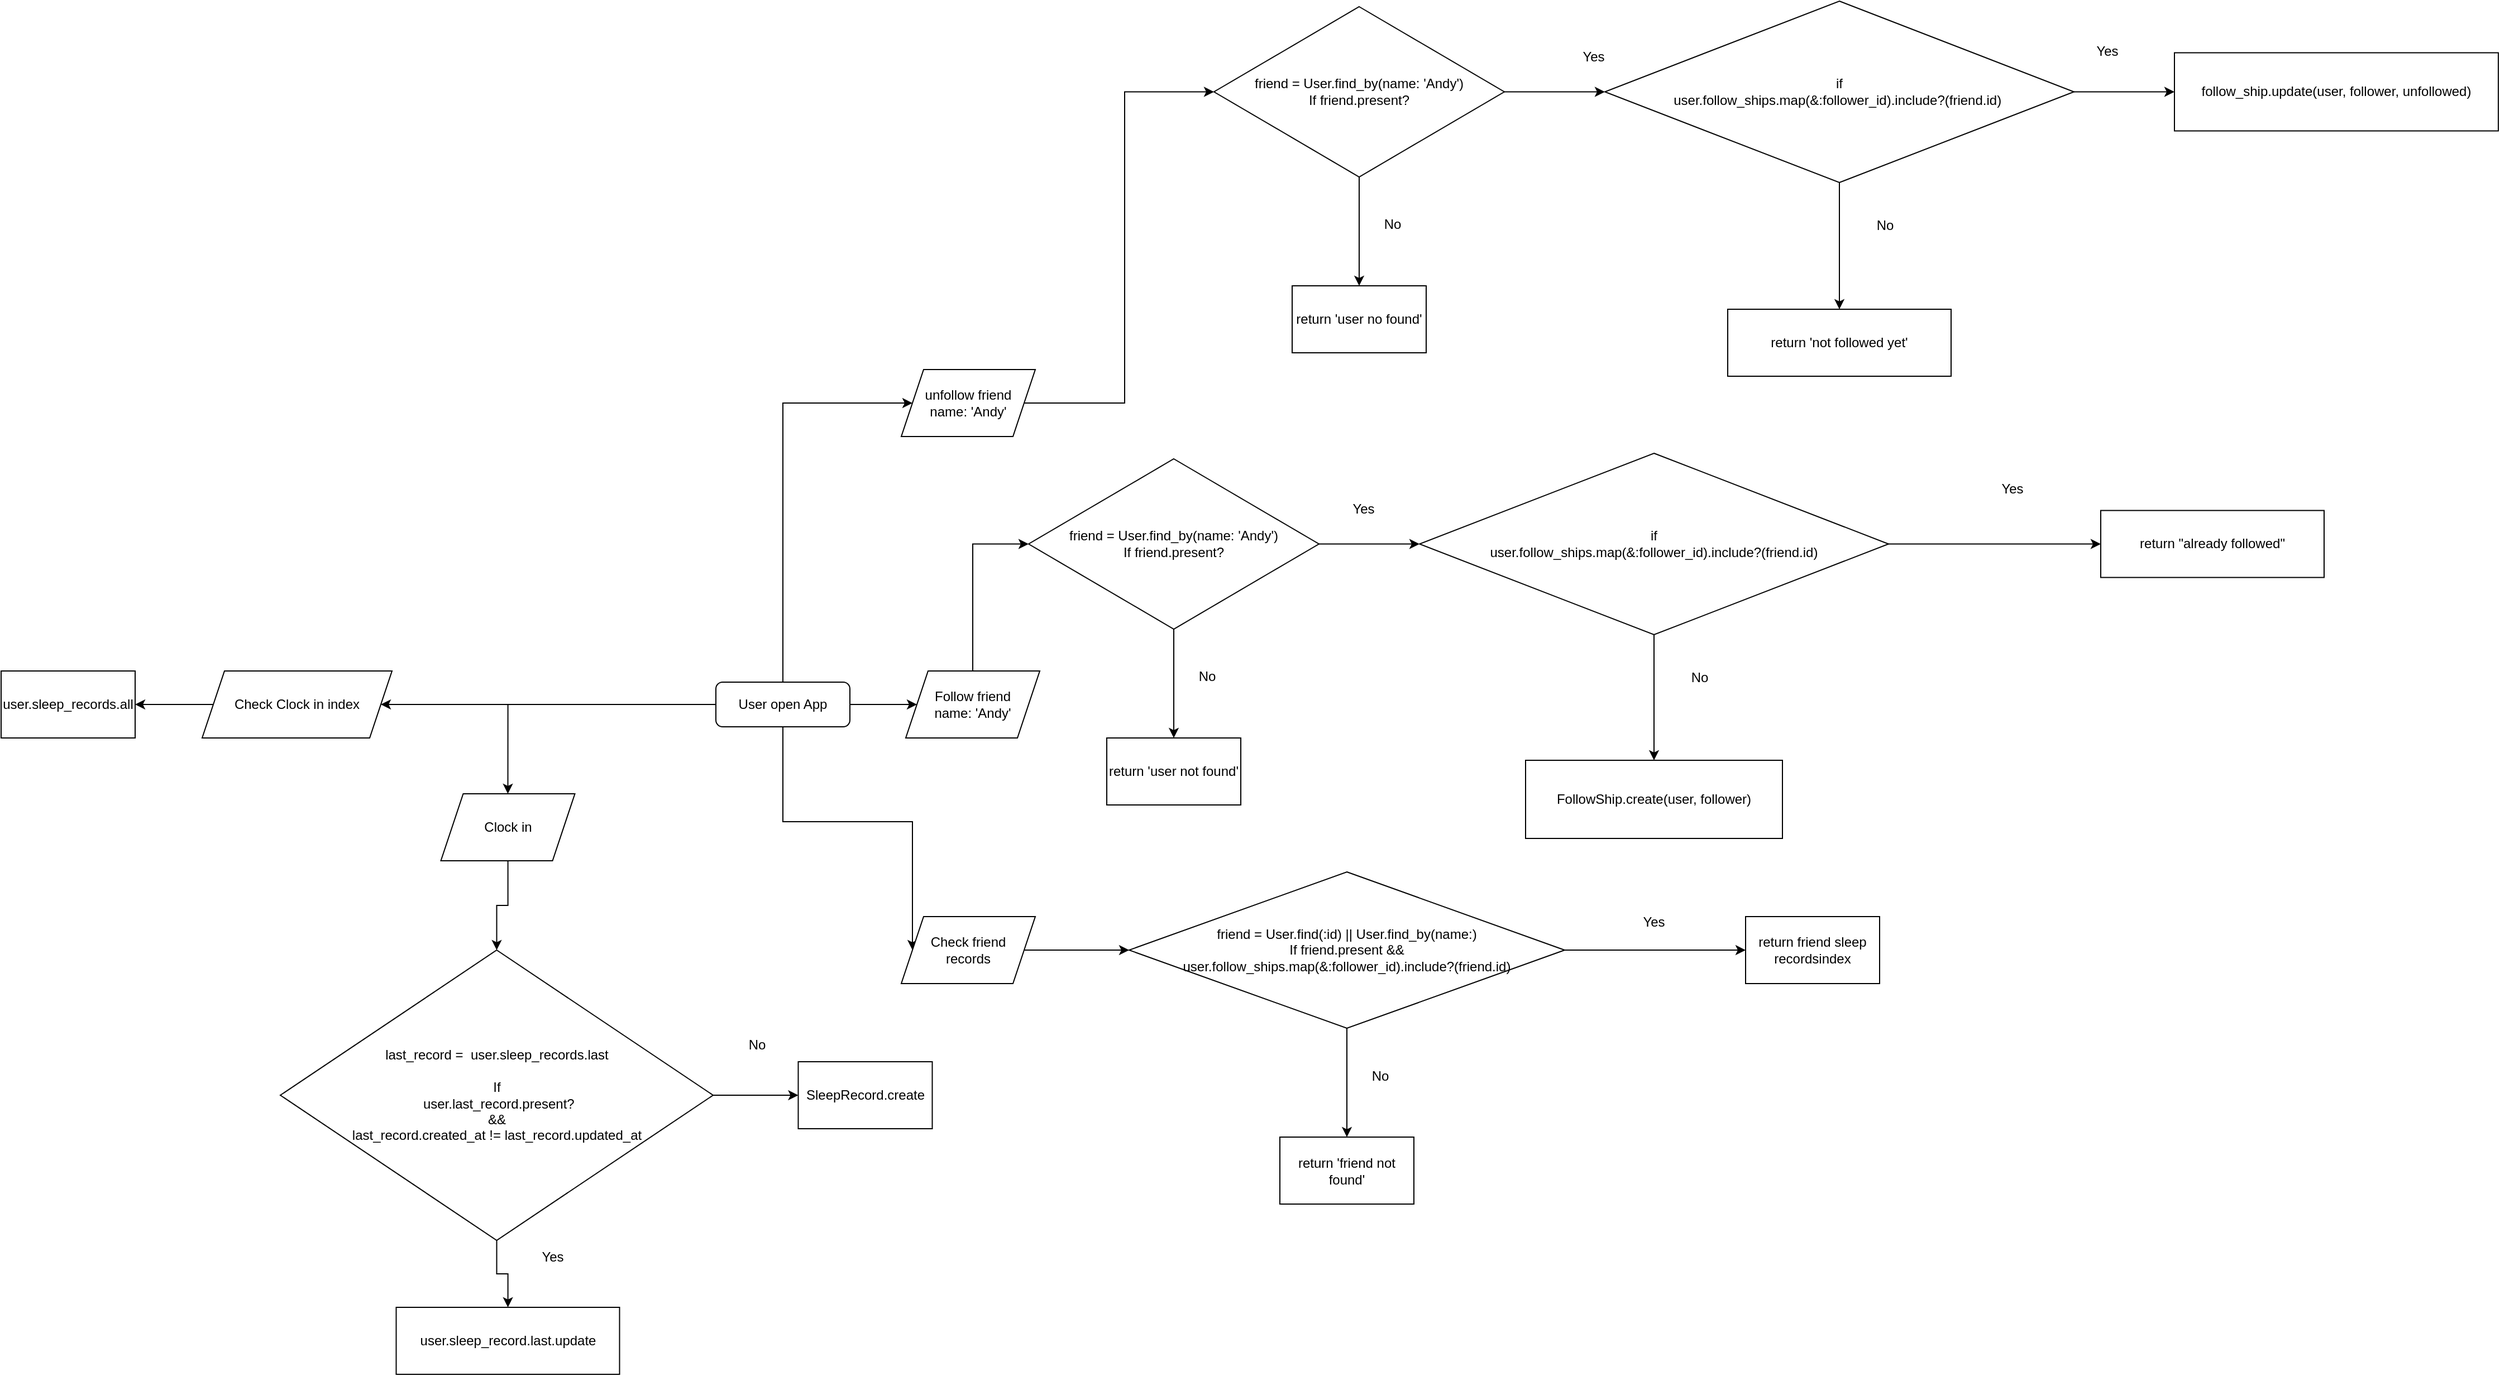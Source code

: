 <mxfile version="17.1.3" type="github">
  <diagram id="bRs48wQKyAXxtzH28FtH" name="Page-1">
    <mxGraphModel dx="2728" dy="2321" grid="1" gridSize="10" guides="1" tooltips="1" connect="1" arrows="1" fold="1" page="1" pageScale="1" pageWidth="827" pageHeight="1169" math="0" shadow="0">
      <root>
        <mxCell id="0" />
        <mxCell id="1" parent="0" />
        <mxCell id="Z1Fzheb-58GHqpxP_FSt-1" value="" style="edgeStyle=orthogonalEdgeStyle;rounded=0;orthogonalLoop=1;jettySize=auto;html=1;entryX=0.5;entryY=0;entryDx=0;entryDy=0;" edge="1" parent="1" source="Z1Fzheb-58GHqpxP_FSt-5" target="Z1Fzheb-58GHqpxP_FSt-7">
          <mxGeometry relative="1" as="geometry">
            <mxPoint x="-70" y="320" as="targetPoint" />
          </mxGeometry>
        </mxCell>
        <mxCell id="Z1Fzheb-58GHqpxP_FSt-2" style="edgeStyle=orthogonalEdgeStyle;rounded=0;orthogonalLoop=1;jettySize=auto;html=1;exitX=0;exitY=0.5;exitDx=0;exitDy=0;" edge="1" parent="1" source="Z1Fzheb-58GHqpxP_FSt-5" target="Z1Fzheb-58GHqpxP_FSt-15">
          <mxGeometry relative="1" as="geometry">
            <mxPoint x="-140" y="230" as="sourcePoint" />
          </mxGeometry>
        </mxCell>
        <mxCell id="Z1Fzheb-58GHqpxP_FSt-3" style="edgeStyle=orthogonalEdgeStyle;rounded=0;orthogonalLoop=1;jettySize=auto;html=1;entryX=0;entryY=0.5;entryDx=0;entryDy=0;" edge="1" parent="1" source="Z1Fzheb-58GHqpxP_FSt-5" target="Z1Fzheb-58GHqpxP_FSt-18">
          <mxGeometry relative="1" as="geometry" />
        </mxCell>
        <mxCell id="Z1Fzheb-58GHqpxP_FSt-4" style="edgeStyle=orthogonalEdgeStyle;rounded=0;orthogonalLoop=1;jettySize=auto;html=1;exitX=0.5;exitY=0;exitDx=0;exitDy=0;entryX=0;entryY=0.5;entryDx=0;entryDy=0;" edge="1" parent="1" source="Z1Fzheb-58GHqpxP_FSt-5" target="Z1Fzheb-58GHqpxP_FSt-34">
          <mxGeometry relative="1" as="geometry">
            <Array as="points">
              <mxPoint x="-70" y="-40" />
            </Array>
          </mxGeometry>
        </mxCell>
        <mxCell id="Z1Fzheb-58GHqpxP_FSt-49" style="edgeStyle=orthogonalEdgeStyle;rounded=0;orthogonalLoop=1;jettySize=auto;html=1;entryX=0;entryY=0.5;entryDx=0;entryDy=0;exitX=0.5;exitY=1;exitDx=0;exitDy=0;" edge="1" parent="1" source="Z1Fzheb-58GHqpxP_FSt-5" target="Z1Fzheb-58GHqpxP_FSt-48">
          <mxGeometry relative="1" as="geometry" />
        </mxCell>
        <mxCell id="Z1Fzheb-58GHqpxP_FSt-5" value="User open App" style="rounded=1;whiteSpace=wrap;html=1;fontSize=12;glass=0;strokeWidth=1;shadow=0;" vertex="1" parent="1">
          <mxGeometry x="-130" y="210" width="120" height="40" as="geometry" />
        </mxCell>
        <mxCell id="Z1Fzheb-58GHqpxP_FSt-6" value="" style="edgeStyle=orthogonalEdgeStyle;rounded=0;orthogonalLoop=1;jettySize=auto;html=1;" edge="1" parent="1" source="Z1Fzheb-58GHqpxP_FSt-7" target="Z1Fzheb-58GHqpxP_FSt-10">
          <mxGeometry relative="1" as="geometry" />
        </mxCell>
        <mxCell id="Z1Fzheb-58GHqpxP_FSt-7" value="Clock in" style="shape=parallelogram;perimeter=parallelogramPerimeter;whiteSpace=wrap;html=1;fixedSize=1;" vertex="1" parent="1">
          <mxGeometry x="-376.25" y="310" width="120" height="60" as="geometry" />
        </mxCell>
        <mxCell id="Z1Fzheb-58GHqpxP_FSt-8" value="" style="edgeStyle=orthogonalEdgeStyle;rounded=0;orthogonalLoop=1;jettySize=auto;html=1;" edge="1" parent="1" source="Z1Fzheb-58GHqpxP_FSt-10" target="Z1Fzheb-58GHqpxP_FSt-11">
          <mxGeometry relative="1" as="geometry" />
        </mxCell>
        <mxCell id="Z1Fzheb-58GHqpxP_FSt-9" value="" style="edgeStyle=orthogonalEdgeStyle;rounded=0;orthogonalLoop=1;jettySize=auto;html=1;" edge="1" parent="1" source="Z1Fzheb-58GHqpxP_FSt-10" target="Z1Fzheb-58GHqpxP_FSt-13">
          <mxGeometry relative="1" as="geometry" />
        </mxCell>
        <mxCell id="Z1Fzheb-58GHqpxP_FSt-10" value="last_record =&amp;nbsp;&amp;nbsp;user.sleep_records.last&lt;br&gt;&lt;br&gt;If&lt;br&gt;&amp;nbsp;user.last_record.present?&lt;br&gt;&amp;amp;&amp;amp;&lt;br&gt;last_record.created_at != last_record.updated_at" style="rhombus;whiteSpace=wrap;html=1;align=center;" vertex="1" parent="1">
          <mxGeometry x="-520" y="450" width="387.5" height="260" as="geometry" />
        </mxCell>
        <mxCell id="Z1Fzheb-58GHqpxP_FSt-11" value="SleepRecord.create" style="whiteSpace=wrap;html=1;" vertex="1" parent="1">
          <mxGeometry x="-56.25" y="550" width="120" height="60" as="geometry" />
        </mxCell>
        <mxCell id="Z1Fzheb-58GHqpxP_FSt-12" value="No" style="text;html=1;strokeColor=none;fillColor=none;align=center;verticalAlign=middle;whiteSpace=wrap;rounded=0;" vertex="1" parent="1">
          <mxGeometry x="-122.75" y="520" width="60" height="30" as="geometry" />
        </mxCell>
        <mxCell id="Z1Fzheb-58GHqpxP_FSt-13" value="user.sleep_record.last.update" style="whiteSpace=wrap;html=1;" vertex="1" parent="1">
          <mxGeometry x="-416.25" y="770" width="200" height="60" as="geometry" />
        </mxCell>
        <mxCell id="Z1Fzheb-58GHqpxP_FSt-14" value="" style="edgeStyle=orthogonalEdgeStyle;rounded=0;orthogonalLoop=1;jettySize=auto;html=1;" edge="1" parent="1" source="Z1Fzheb-58GHqpxP_FSt-15" target="Z1Fzheb-58GHqpxP_FSt-16">
          <mxGeometry relative="1" as="geometry" />
        </mxCell>
        <mxCell id="Z1Fzheb-58GHqpxP_FSt-15" value="Check Clock in index" style="shape=parallelogram;perimeter=parallelogramPerimeter;whiteSpace=wrap;html=1;fixedSize=1;" vertex="1" parent="1">
          <mxGeometry x="-590" y="200" width="170" height="60" as="geometry" />
        </mxCell>
        <mxCell id="Z1Fzheb-58GHqpxP_FSt-16" value="user.sleep_records.all" style="whiteSpace=wrap;html=1;" vertex="1" parent="1">
          <mxGeometry x="-770" y="200" width="120" height="60" as="geometry" />
        </mxCell>
        <mxCell id="Z1Fzheb-58GHqpxP_FSt-17" value="" style="edgeStyle=orthogonalEdgeStyle;rounded=0;orthogonalLoop=1;jettySize=auto;html=1;entryX=0;entryY=0.5;entryDx=0;entryDy=0;" edge="1" parent="1" source="Z1Fzheb-58GHqpxP_FSt-18" target="Z1Fzheb-58GHqpxP_FSt-29">
          <mxGeometry relative="1" as="geometry">
            <mxPoint x="90" y="50" as="targetPoint" />
          </mxGeometry>
        </mxCell>
        <mxCell id="Z1Fzheb-58GHqpxP_FSt-18" value="Follow friend&lt;br&gt;name: &#39;Andy&#39;" style="shape=parallelogram;perimeter=parallelogramPerimeter;whiteSpace=wrap;html=1;fixedSize=1;" vertex="1" parent="1">
          <mxGeometry x="40" y="200" width="120" height="60" as="geometry" />
        </mxCell>
        <mxCell id="Z1Fzheb-58GHqpxP_FSt-19" value="" style="edgeStyle=orthogonalEdgeStyle;rounded=0;orthogonalLoop=1;jettySize=auto;html=1;" edge="1" parent="1" source="Z1Fzheb-58GHqpxP_FSt-21" target="Z1Fzheb-58GHqpxP_FSt-22">
          <mxGeometry relative="1" as="geometry" />
        </mxCell>
        <mxCell id="Z1Fzheb-58GHqpxP_FSt-20" value="" style="edgeStyle=orthogonalEdgeStyle;rounded=0;orthogonalLoop=1;jettySize=auto;html=1;" edge="1" parent="1" source="Z1Fzheb-58GHqpxP_FSt-21" target="Z1Fzheb-58GHqpxP_FSt-23">
          <mxGeometry relative="1" as="geometry" />
        </mxCell>
        <mxCell id="Z1Fzheb-58GHqpxP_FSt-21" value="if &lt;br&gt;user.follow_ships.map(&amp;amp;:follower_id).include?(friend.id)" style="rhombus;whiteSpace=wrap;html=1;" vertex="1" parent="1">
          <mxGeometry x="500" y="5" width="420" height="162.5" as="geometry" />
        </mxCell>
        <mxCell id="Z1Fzheb-58GHqpxP_FSt-22" value="FollowShip.create(user, follower)" style="whiteSpace=wrap;html=1;" vertex="1" parent="1">
          <mxGeometry x="595" y="280" width="230" height="70" as="geometry" />
        </mxCell>
        <mxCell id="Z1Fzheb-58GHqpxP_FSt-23" value="&lt;span style=&quot;&quot;&gt;return &quot;already followed&quot;&lt;/span&gt;" style="whiteSpace=wrap;html=1;" vertex="1" parent="1">
          <mxGeometry x="1110" y="56.25" width="200" height="60" as="geometry" />
        </mxCell>
        <mxCell id="Z1Fzheb-58GHqpxP_FSt-24" value="Yes" style="text;html=1;strokeColor=none;fillColor=none;align=center;verticalAlign=middle;whiteSpace=wrap;rounded=0;" vertex="1" parent="1">
          <mxGeometry x="-306.25" y="710" width="60" height="30" as="geometry" />
        </mxCell>
        <mxCell id="Z1Fzheb-58GHqpxP_FSt-25" value="No" style="text;html=1;strokeColor=none;fillColor=none;align=center;verticalAlign=middle;whiteSpace=wrap;rounded=0;" vertex="1" parent="1">
          <mxGeometry x="721" y="191" width="60" height="30" as="geometry" />
        </mxCell>
        <mxCell id="Z1Fzheb-58GHqpxP_FSt-26" value="Yes" style="text;html=1;strokeColor=none;fillColor=none;align=center;verticalAlign=middle;whiteSpace=wrap;rounded=0;" vertex="1" parent="1">
          <mxGeometry x="1001" y="22.25" width="60" height="30" as="geometry" />
        </mxCell>
        <mxCell id="Z1Fzheb-58GHqpxP_FSt-27" style="edgeStyle=orthogonalEdgeStyle;rounded=0;orthogonalLoop=1;jettySize=auto;html=1;entryX=0;entryY=0.5;entryDx=0;entryDy=0;" edge="1" parent="1" source="Z1Fzheb-58GHqpxP_FSt-29" target="Z1Fzheb-58GHqpxP_FSt-21">
          <mxGeometry relative="1" as="geometry" />
        </mxCell>
        <mxCell id="Z1Fzheb-58GHqpxP_FSt-28" value="" style="edgeStyle=orthogonalEdgeStyle;rounded=0;orthogonalLoop=1;jettySize=auto;html=1;" edge="1" parent="1" source="Z1Fzheb-58GHqpxP_FSt-29" target="Z1Fzheb-58GHqpxP_FSt-30">
          <mxGeometry relative="1" as="geometry" />
        </mxCell>
        <mxCell id="Z1Fzheb-58GHqpxP_FSt-29" value="friend = User.find_by(name: &#39;Andy&#39;)&lt;br&gt;If friend.present?" style="rhombus;whiteSpace=wrap;html=1;" vertex="1" parent="1">
          <mxGeometry x="150" y="10" width="260" height="152.5" as="geometry" />
        </mxCell>
        <mxCell id="Z1Fzheb-58GHqpxP_FSt-30" value="return &#39;user not found&#39;" style="whiteSpace=wrap;html=1;" vertex="1" parent="1">
          <mxGeometry x="220" y="260" width="120" height="60" as="geometry" />
        </mxCell>
        <mxCell id="Z1Fzheb-58GHqpxP_FSt-31" value="No" style="text;html=1;strokeColor=none;fillColor=none;align=center;verticalAlign=middle;whiteSpace=wrap;rounded=0;" vertex="1" parent="1">
          <mxGeometry x="280" y="190" width="60" height="30" as="geometry" />
        </mxCell>
        <mxCell id="Z1Fzheb-58GHqpxP_FSt-32" value="Yes" style="text;html=1;strokeColor=none;fillColor=none;align=center;verticalAlign=middle;whiteSpace=wrap;rounded=0;" vertex="1" parent="1">
          <mxGeometry x="420" y="40" width="60" height="30" as="geometry" />
        </mxCell>
        <mxCell id="Z1Fzheb-58GHqpxP_FSt-33" value="" style="edgeStyle=orthogonalEdgeStyle;rounded=0;orthogonalLoop=1;jettySize=auto;html=1;entryX=0;entryY=0.5;entryDx=0;entryDy=0;" edge="1" parent="1" source="Z1Fzheb-58GHqpxP_FSt-34" target="Z1Fzheb-58GHqpxP_FSt-44">
          <mxGeometry relative="1" as="geometry">
            <mxPoint x="256" y="-355" as="targetPoint" />
          </mxGeometry>
        </mxCell>
        <mxCell id="Z1Fzheb-58GHqpxP_FSt-34" value="unfollow friend&lt;br&gt;name: &#39;Andy&#39;" style="shape=parallelogram;perimeter=parallelogramPerimeter;whiteSpace=wrap;html=1;fixedSize=1;" vertex="1" parent="1">
          <mxGeometry x="36" y="-70" width="120" height="60" as="geometry" />
        </mxCell>
        <mxCell id="Z1Fzheb-58GHqpxP_FSt-35" value="" style="edgeStyle=orthogonalEdgeStyle;rounded=0;orthogonalLoop=1;jettySize=auto;html=1;" edge="1" parent="1" source="Z1Fzheb-58GHqpxP_FSt-37" target="Z1Fzheb-58GHqpxP_FSt-38">
          <mxGeometry relative="1" as="geometry" />
        </mxCell>
        <mxCell id="Z1Fzheb-58GHqpxP_FSt-36" value="" style="edgeStyle=orthogonalEdgeStyle;rounded=0;orthogonalLoop=1;jettySize=auto;html=1;" edge="1" parent="1" source="Z1Fzheb-58GHqpxP_FSt-37" target="Z1Fzheb-58GHqpxP_FSt-39">
          <mxGeometry relative="1" as="geometry" />
        </mxCell>
        <mxCell id="Z1Fzheb-58GHqpxP_FSt-37" value="if &lt;br&gt;user.follow_ships.map(&amp;amp;:follower_id).include?(friend.id)&amp;nbsp;" style="rhombus;whiteSpace=wrap;html=1;" vertex="1" parent="1">
          <mxGeometry x="666" y="-400" width="420" height="162.5" as="geometry" />
        </mxCell>
        <mxCell id="Z1Fzheb-58GHqpxP_FSt-38" value="follow_ship.update(user, follower, unfollowed)" style="whiteSpace=wrap;html=1;" vertex="1" parent="1">
          <mxGeometry x="1176" y="-353.75" width="290" height="70" as="geometry" />
        </mxCell>
        <mxCell id="Z1Fzheb-58GHqpxP_FSt-39" value="&lt;span style=&quot;&quot;&gt;return &#39;not followed yet&#39;&lt;/span&gt;" style="whiteSpace=wrap;html=1;" vertex="1" parent="1">
          <mxGeometry x="776" y="-124" width="200" height="60" as="geometry" />
        </mxCell>
        <mxCell id="Z1Fzheb-58GHqpxP_FSt-40" value="No" style="text;html=1;strokeColor=none;fillColor=none;align=center;verticalAlign=middle;whiteSpace=wrap;rounded=0;" vertex="1" parent="1">
          <mxGeometry x="887" y="-214" width="60" height="30" as="geometry" />
        </mxCell>
        <mxCell id="Z1Fzheb-58GHqpxP_FSt-41" value="Yes" style="text;html=1;strokeColor=none;fillColor=none;align=center;verticalAlign=middle;whiteSpace=wrap;rounded=0;" vertex="1" parent="1">
          <mxGeometry x="1086" y="-370" width="60" height="30" as="geometry" />
        </mxCell>
        <mxCell id="Z1Fzheb-58GHqpxP_FSt-42" style="edgeStyle=orthogonalEdgeStyle;rounded=0;orthogonalLoop=1;jettySize=auto;html=1;entryX=0;entryY=0.5;entryDx=0;entryDy=0;" edge="1" parent="1" source="Z1Fzheb-58GHqpxP_FSt-44" target="Z1Fzheb-58GHqpxP_FSt-37">
          <mxGeometry relative="1" as="geometry" />
        </mxCell>
        <mxCell id="Z1Fzheb-58GHqpxP_FSt-43" value="" style="edgeStyle=orthogonalEdgeStyle;rounded=0;orthogonalLoop=1;jettySize=auto;html=1;" edge="1" parent="1" source="Z1Fzheb-58GHqpxP_FSt-44" target="Z1Fzheb-58GHqpxP_FSt-45">
          <mxGeometry relative="1" as="geometry" />
        </mxCell>
        <mxCell id="Z1Fzheb-58GHqpxP_FSt-44" value="friend = User.find_by(name: &#39;Andy&#39;)&lt;br&gt;If friend.present?" style="rhombus;whiteSpace=wrap;html=1;" vertex="1" parent="1">
          <mxGeometry x="316" y="-395" width="260" height="152.5" as="geometry" />
        </mxCell>
        <mxCell id="Z1Fzheb-58GHqpxP_FSt-45" value="return &#39;user no found&#39;" style="whiteSpace=wrap;html=1;" vertex="1" parent="1">
          <mxGeometry x="386" y="-145" width="120" height="60" as="geometry" />
        </mxCell>
        <mxCell id="Z1Fzheb-58GHqpxP_FSt-46" value="No" style="text;html=1;strokeColor=none;fillColor=none;align=center;verticalAlign=middle;whiteSpace=wrap;rounded=0;" vertex="1" parent="1">
          <mxGeometry x="446" y="-215" width="60" height="30" as="geometry" />
        </mxCell>
        <mxCell id="Z1Fzheb-58GHqpxP_FSt-47" value="Yes" style="text;html=1;strokeColor=none;fillColor=none;align=center;verticalAlign=middle;whiteSpace=wrap;rounded=0;" vertex="1" parent="1">
          <mxGeometry x="626" y="-365" width="60" height="30" as="geometry" />
        </mxCell>
        <mxCell id="Z1Fzheb-58GHqpxP_FSt-51" value="" style="edgeStyle=orthogonalEdgeStyle;rounded=0;orthogonalLoop=1;jettySize=auto;html=1;" edge="1" parent="1" source="Z1Fzheb-58GHqpxP_FSt-48" target="Z1Fzheb-58GHqpxP_FSt-50">
          <mxGeometry relative="1" as="geometry" />
        </mxCell>
        <mxCell id="Z1Fzheb-58GHqpxP_FSt-48" value="Check friend&lt;br&gt;records" style="shape=parallelogram;perimeter=parallelogramPerimeter;whiteSpace=wrap;html=1;fixedSize=1;" vertex="1" parent="1">
          <mxGeometry x="36" y="420" width="120" height="60" as="geometry" />
        </mxCell>
        <mxCell id="Z1Fzheb-58GHqpxP_FSt-53" value="" style="edgeStyle=orthogonalEdgeStyle;rounded=0;orthogonalLoop=1;jettySize=auto;html=1;" edge="1" parent="1" source="Z1Fzheb-58GHqpxP_FSt-50" target="Z1Fzheb-58GHqpxP_FSt-52">
          <mxGeometry relative="1" as="geometry" />
        </mxCell>
        <mxCell id="Z1Fzheb-58GHqpxP_FSt-50" value="friend = User.find(:id) || User.find_by(name:)&lt;br&gt;If friend.present &amp;amp;&amp;amp;&lt;br&gt;user.follow_ships.map(&amp;amp;:follower_id).include?(friend.id)" style="rhombus;whiteSpace=wrap;html=1;" vertex="1" parent="1">
          <mxGeometry x="240" y="380" width="390" height="140" as="geometry" />
        </mxCell>
        <mxCell id="Z1Fzheb-58GHqpxP_FSt-52" value="return friend sleep recordsindex" style="whiteSpace=wrap;html=1;" vertex="1" parent="1">
          <mxGeometry x="792" y="420" width="120" height="60" as="geometry" />
        </mxCell>
        <mxCell id="Z1Fzheb-58GHqpxP_FSt-54" value="Yes" style="text;html=1;strokeColor=none;fillColor=none;align=center;verticalAlign=middle;whiteSpace=wrap;rounded=0;" vertex="1" parent="1">
          <mxGeometry x="680" y="410" width="60" height="30" as="geometry" />
        </mxCell>
        <mxCell id="Z1Fzheb-58GHqpxP_FSt-55" value="" style="edgeStyle=orthogonalEdgeStyle;rounded=0;orthogonalLoop=1;jettySize=auto;html=1;exitX=0.5;exitY=1;exitDx=0;exitDy=0;" edge="1" parent="1" target="Z1Fzheb-58GHqpxP_FSt-56" source="Z1Fzheb-58GHqpxP_FSt-50">
          <mxGeometry relative="1" as="geometry">
            <mxPoint x="435" y="520" as="sourcePoint" />
          </mxGeometry>
        </mxCell>
        <mxCell id="Z1Fzheb-58GHqpxP_FSt-56" value="return &#39;friend not found&#39;" style="whiteSpace=wrap;html=1;" vertex="1" parent="1">
          <mxGeometry x="375" y="617.5" width="120" height="60" as="geometry" />
        </mxCell>
        <mxCell id="Z1Fzheb-58GHqpxP_FSt-57" value="No" style="text;html=1;strokeColor=none;fillColor=none;align=center;verticalAlign=middle;whiteSpace=wrap;rounded=0;" vertex="1" parent="1">
          <mxGeometry x="435" y="547.5" width="60" height="30" as="geometry" />
        </mxCell>
      </root>
    </mxGraphModel>
  </diagram>
</mxfile>
